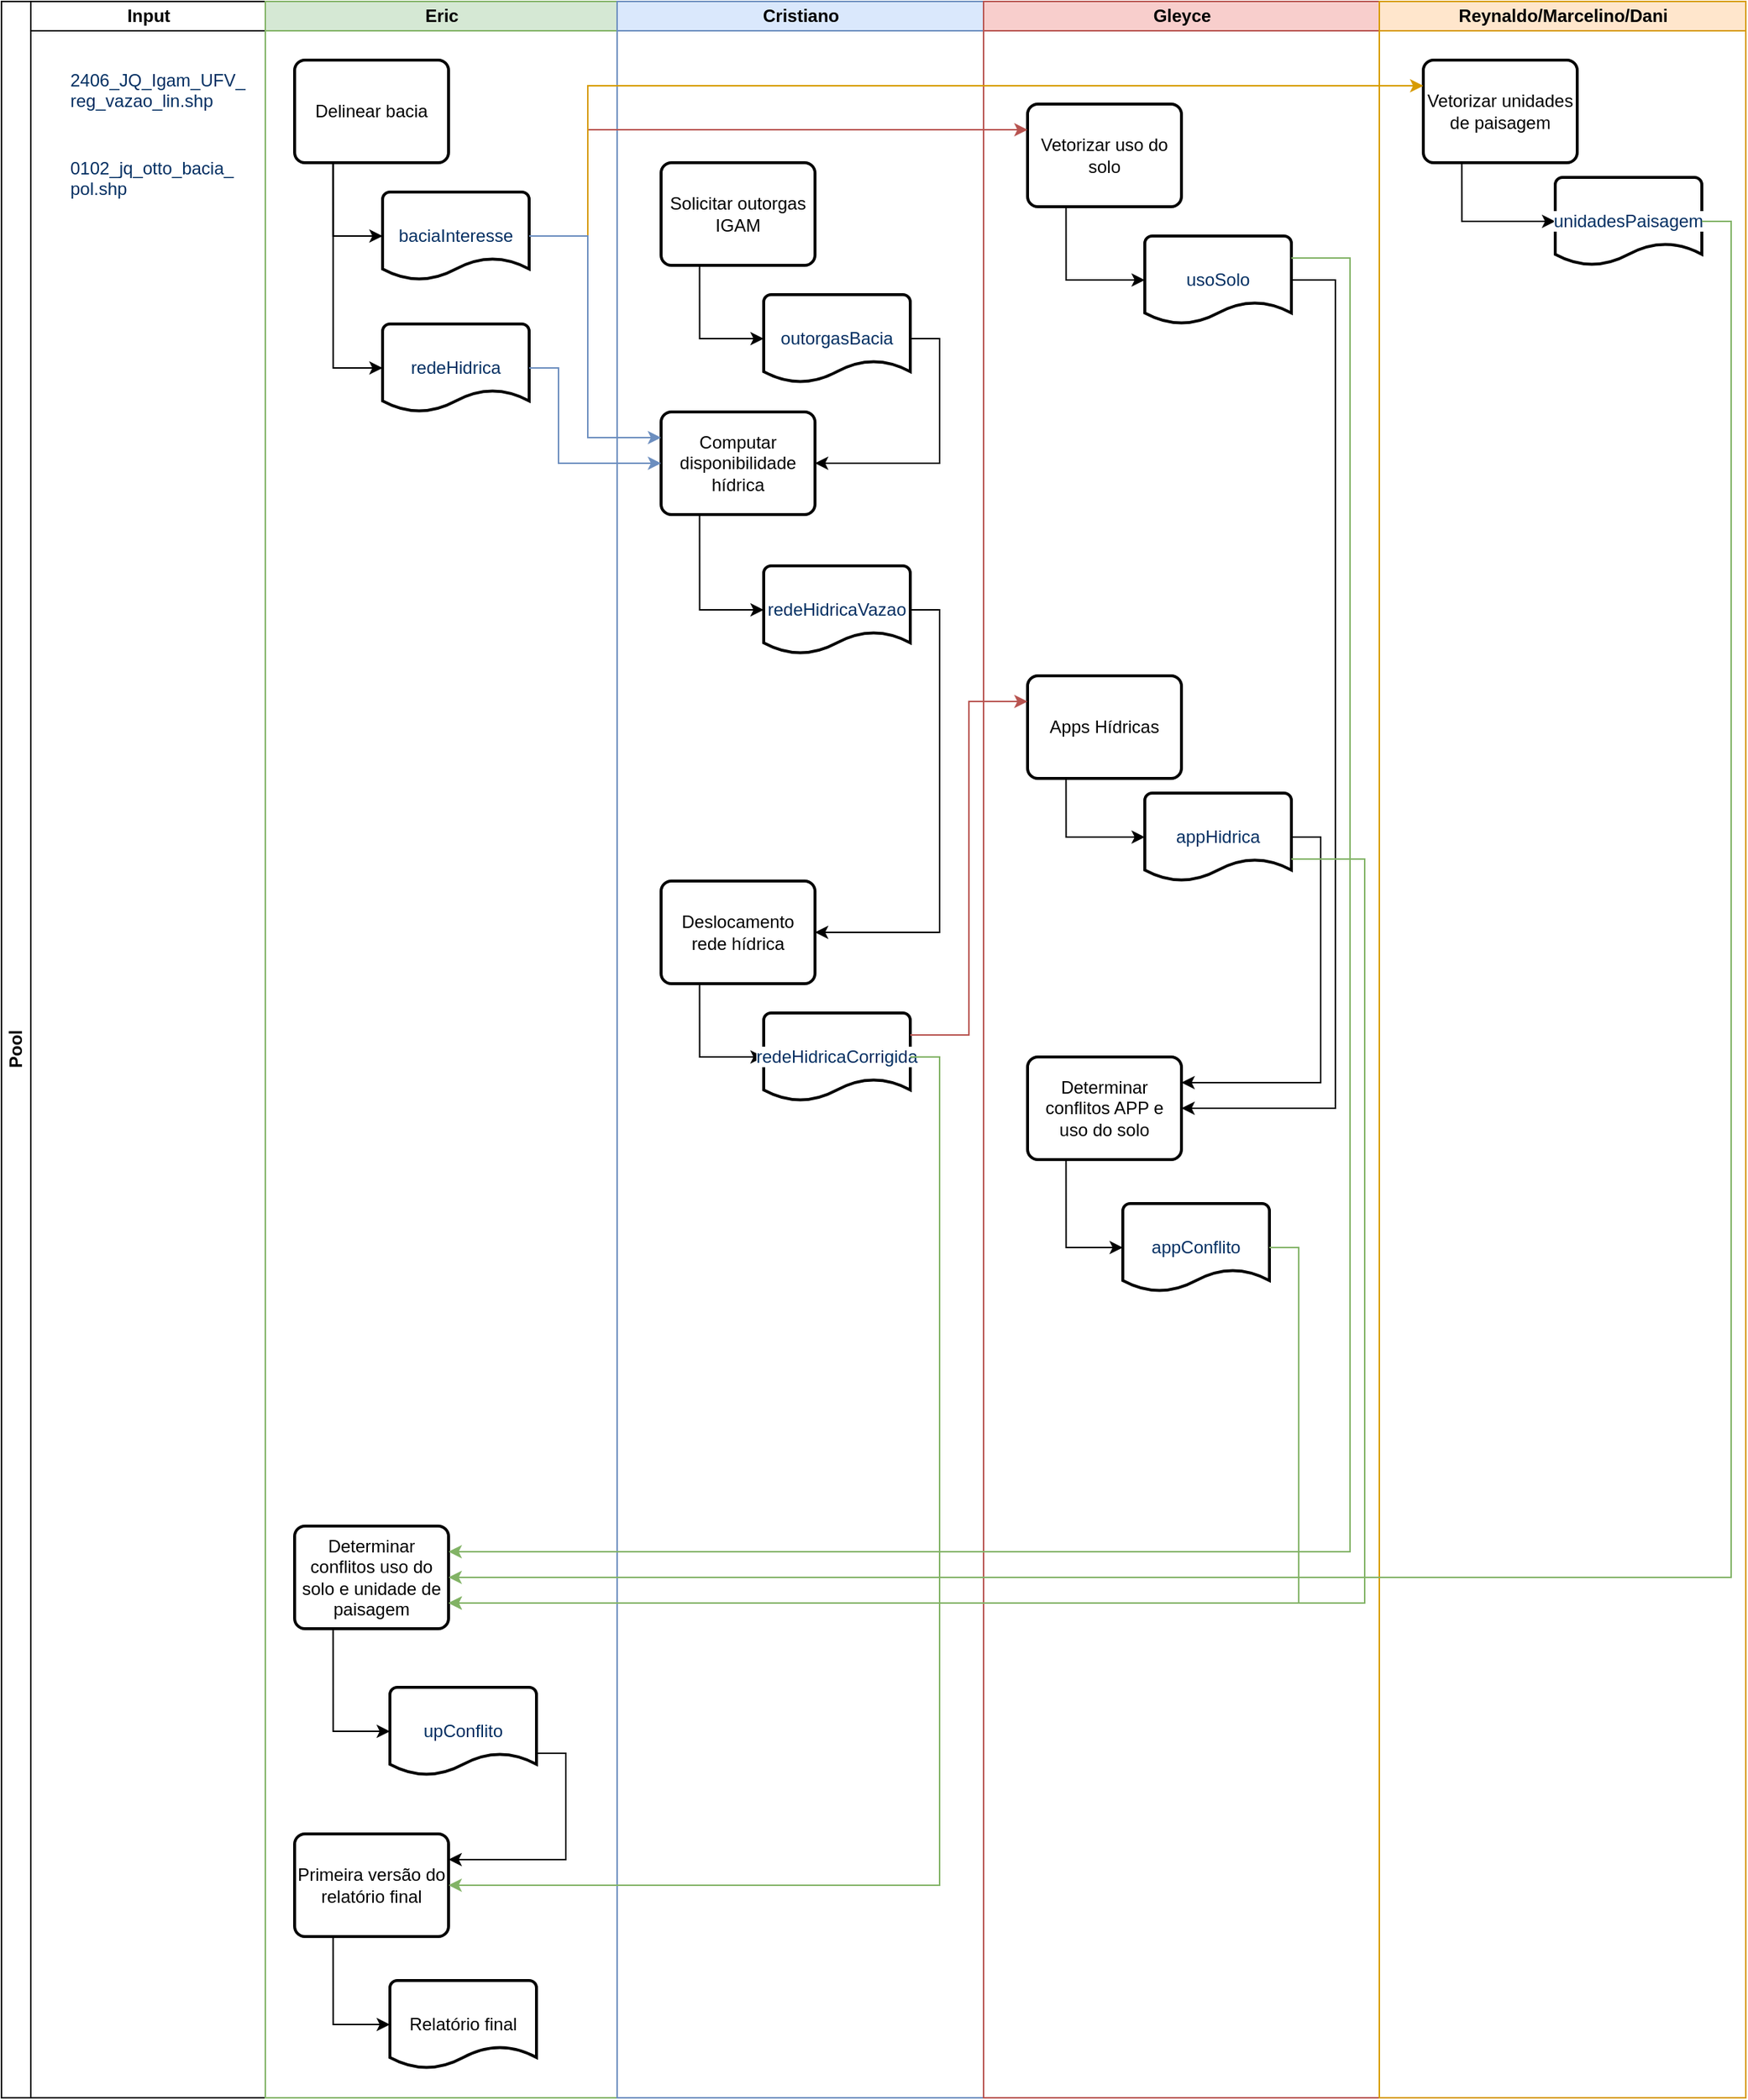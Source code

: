 <mxfile version="13.0.9" type="device"><diagram id="E5BUOdHaElfJGiyKUYo-" name="Page-1"><mxGraphModel dx="1447" dy="875" grid="1" gridSize="10" guides="1" tooltips="1" connect="1" arrows="1" fold="1" page="1" pageScale="1" pageWidth="827" pageHeight="1169" math="0" shadow="0"><root><mxCell id="0"/><mxCell id="1" parent="0"/><mxCell id="1Nt9l9xLJswXvA9QgfVn-12" value="Pool" style="swimlane;html=1;childLayout=stackLayout;resizeParent=1;resizeParentMax=0;startSize=20;horizontal=0;horizontalStack=1;" vertex="1" parent="1"><mxGeometry x="20" y="80" width="1190" height="1430" as="geometry"/></mxCell><mxCell id="1Nt9l9xLJswXvA9QgfVn-13" value="Input" style="swimlane;html=1;startSize=20;" vertex="1" parent="1Nt9l9xLJswXvA9QgfVn-12"><mxGeometry x="20" width="160" height="1430" as="geometry"/></mxCell><mxCell id="1Nt9l9xLJswXvA9QgfVn-3" value="&lt;span style=&quot;color: rgb(3 , 47 , 98) ; font-family: , &amp;#34;consolas&amp;#34; , &amp;#34;liberation mono&amp;#34; , &amp;#34;menlo&amp;#34; , monospace ; font-size: 12px ; font-style: normal ; font-weight: 400 ; letter-spacing: normal ; text-indent: 0px ; text-transform: none ; word-spacing: 0px ; background-color: rgb(255 , 255 , 255) ; float: none ; display: inline&quot;&gt;2406_JQ_Igam_UFV_&lt;br&gt;reg_vazao_lin.shp&lt;/span&gt;" style="text;whiteSpace=wrap;html=1;" vertex="1" parent="1Nt9l9xLJswXvA9QgfVn-13"><mxGeometry x="25" y="40" width="125" height="30" as="geometry"/></mxCell><mxCell id="1Nt9l9xLJswXvA9QgfVn-36" value="&lt;span style=&quot;color: rgb(3 , 47 , 98) ; font-family: , &amp;#34;consolas&amp;#34; , &amp;#34;liberation mono&amp;#34; , &amp;#34;menlo&amp;#34; , monospace ; font-size: 12px ; font-style: normal ; font-weight: 400 ; letter-spacing: normal ; text-indent: 0px ; text-transform: none ; word-spacing: 0px ; background-color: rgb(255 , 255 , 255) ; float: none ; display: inline&quot;&gt;0102_jq_otto_bacia_&lt;br&gt;pol.shp&lt;/span&gt;" style="text;whiteSpace=wrap;html=1;" vertex="1" parent="1Nt9l9xLJswXvA9QgfVn-13"><mxGeometry x="25" y="100" width="125" height="30" as="geometry"/></mxCell><mxCell id="1Nt9l9xLJswXvA9QgfVn-14" value="Eric" style="swimlane;html=1;startSize=20;fillColor=#d5e8d4;strokeColor=#82b366;" vertex="1" parent="1Nt9l9xLJswXvA9QgfVn-12"><mxGeometry x="180" width="240" height="1430" as="geometry"/></mxCell><mxCell id="1Nt9l9xLJswXvA9QgfVn-46" style="edgeStyle=orthogonalEdgeStyle;rounded=0;orthogonalLoop=1;jettySize=auto;html=1;exitX=0.25;exitY=1;exitDx=0;exitDy=0;entryX=0;entryY=0.5;entryDx=0;entryDy=0;entryPerimeter=0;" edge="1" parent="1Nt9l9xLJswXvA9QgfVn-14" source="1Nt9l9xLJswXvA9QgfVn-9" target="1Nt9l9xLJswXvA9QgfVn-10"><mxGeometry relative="1" as="geometry"/></mxCell><mxCell id="1Nt9l9xLJswXvA9QgfVn-47" style="edgeStyle=orthogonalEdgeStyle;rounded=0;orthogonalLoop=1;jettySize=auto;html=1;exitX=0.25;exitY=1;exitDx=0;exitDy=0;entryX=0;entryY=0.5;entryDx=0;entryDy=0;entryPerimeter=0;" edge="1" parent="1Nt9l9xLJswXvA9QgfVn-14" source="1Nt9l9xLJswXvA9QgfVn-9" target="1Nt9l9xLJswXvA9QgfVn-11"><mxGeometry relative="1" as="geometry"/></mxCell><mxCell id="1Nt9l9xLJswXvA9QgfVn-68" style="edgeStyle=orthogonalEdgeStyle;rounded=0;orthogonalLoop=1;jettySize=auto;html=1;exitX=0.25;exitY=1;exitDx=0;exitDy=0;entryX=0;entryY=0.5;entryDx=0;entryDy=0;entryPerimeter=0;" edge="1" parent="1Nt9l9xLJswXvA9QgfVn-14" source="1Nt9l9xLJswXvA9QgfVn-37" target="1Nt9l9xLJswXvA9QgfVn-45"><mxGeometry relative="1" as="geometry"/></mxCell><mxCell id="1Nt9l9xLJswXvA9QgfVn-79" style="edgeStyle=orthogonalEdgeStyle;rounded=0;orthogonalLoop=1;jettySize=auto;html=1;exitX=0.25;exitY=1;exitDx=0;exitDy=0;entryX=0;entryY=0.5;entryDx=0;entryDy=0;entryPerimeter=0;" edge="1" parent="1Nt9l9xLJswXvA9QgfVn-14" source="1Nt9l9xLJswXvA9QgfVn-78" target="1Nt9l9xLJswXvA9QgfVn-74"><mxGeometry relative="1" as="geometry"/></mxCell><mxCell id="1Nt9l9xLJswXvA9QgfVn-78" value="Primeira versão do relatório final" style="rounded=1;whiteSpace=wrap;html=1;absoluteArcSize=1;arcSize=14;strokeWidth=2;" vertex="1" parent="1Nt9l9xLJswXvA9QgfVn-14"><mxGeometry x="20" y="1250" width="105" height="70" as="geometry"/></mxCell><mxCell id="1Nt9l9xLJswXvA9QgfVn-37" value="Determinar conflitos uso do solo e unidade de paisagem" style="rounded=1;whiteSpace=wrap;html=1;absoluteArcSize=1;arcSize=14;strokeWidth=2;" vertex="1" parent="1Nt9l9xLJswXvA9QgfVn-14"><mxGeometry x="20" y="1040" width="105" height="70" as="geometry"/></mxCell><mxCell id="1Nt9l9xLJswXvA9QgfVn-74" value="Relatório final" style="strokeWidth=2;html=1;shape=mxgraph.flowchart.document2;whiteSpace=wrap;size=0.25;" vertex="1" parent="1Nt9l9xLJswXvA9QgfVn-14"><mxGeometry x="85" y="1350" width="100" height="60" as="geometry"/></mxCell><mxCell id="1Nt9l9xLJswXvA9QgfVn-80" style="edgeStyle=orthogonalEdgeStyle;rounded=0;orthogonalLoop=1;jettySize=auto;html=1;exitX=1;exitY=0.75;exitDx=0;exitDy=0;exitPerimeter=0;entryX=1;entryY=0.25;entryDx=0;entryDy=0;" edge="1" parent="1Nt9l9xLJswXvA9QgfVn-14" source="1Nt9l9xLJswXvA9QgfVn-45" target="1Nt9l9xLJswXvA9QgfVn-78"><mxGeometry relative="1" as="geometry"/></mxCell><mxCell id="1Nt9l9xLJswXvA9QgfVn-45" value="&lt;font color=&quot;#032f62&quot;&gt;&lt;span style=&quot;background-color: rgb(255 , 255 , 255)&quot;&gt;upConflito&lt;/span&gt;&lt;/font&gt;" style="strokeWidth=2;html=1;shape=mxgraph.flowchart.document2;whiteSpace=wrap;size=0.25;" vertex="1" parent="1Nt9l9xLJswXvA9QgfVn-14"><mxGeometry x="85" y="1150" width="100" height="60" as="geometry"/></mxCell><mxCell id="1Nt9l9xLJswXvA9QgfVn-9" value="Delinear bacia" style="rounded=1;whiteSpace=wrap;html=1;absoluteArcSize=1;arcSize=14;strokeWidth=2;" vertex="1" parent="1Nt9l9xLJswXvA9QgfVn-14"><mxGeometry x="20" y="40" width="105" height="70" as="geometry"/></mxCell><mxCell id="1Nt9l9xLJswXvA9QgfVn-10" value="&lt;span style=&quot;color: rgb(3 , 47 , 98) ; font-family: , &amp;#34;consolas&amp;#34; , &amp;#34;liberation mono&amp;#34; , &amp;#34;menlo&amp;#34; , monospace ; font-size: 12px ; font-style: normal ; font-weight: 400 ; letter-spacing: normal ; text-indent: 0px ; text-transform: none ; word-spacing: 0px ; background-color: rgb(255 , 255 , 255) ; float: none ; display: inline&quot;&gt;baciaInteresse&lt;/span&gt;" style="strokeWidth=2;html=1;shape=mxgraph.flowchart.document2;whiteSpace=wrap;size=0.25;" vertex="1" parent="1Nt9l9xLJswXvA9QgfVn-14"><mxGeometry x="80" y="130" width="100" height="60" as="geometry"/></mxCell><mxCell id="1Nt9l9xLJswXvA9QgfVn-11" value="&lt;span style=&quot;color: rgb(3 , 47 , 98) ; font-family: , &amp;#34;consolas&amp;#34; , &amp;#34;liberation mono&amp;#34; , &amp;#34;menlo&amp;#34; , monospace ; background-color: rgb(255 , 255 , 255)&quot;&gt;redeHidrica&lt;/span&gt;" style="strokeWidth=2;html=1;shape=mxgraph.flowchart.document2;whiteSpace=wrap;size=0.25;" vertex="1" parent="1Nt9l9xLJswXvA9QgfVn-14"><mxGeometry x="80" y="220" width="100" height="60" as="geometry"/></mxCell><mxCell id="1Nt9l9xLJswXvA9QgfVn-15" value="Cristiano" style="swimlane;html=1;startSize=20;fillColor=#dae8fc;strokeColor=#6c8ebf;" vertex="1" parent="1Nt9l9xLJswXvA9QgfVn-12"><mxGeometry x="420" width="250" height="1430" as="geometry"/></mxCell><mxCell id="1Nt9l9xLJswXvA9QgfVn-53" style="edgeStyle=orthogonalEdgeStyle;rounded=0;orthogonalLoop=1;jettySize=auto;html=1;exitX=0.25;exitY=1;exitDx=0;exitDy=0;entryX=0;entryY=0.5;entryDx=0;entryDy=0;entryPerimeter=0;" edge="1" parent="1Nt9l9xLJswXvA9QgfVn-15" source="1Nt9l9xLJswXvA9QgfVn-25" target="1Nt9l9xLJswXvA9QgfVn-24"><mxGeometry relative="1" as="geometry"/></mxCell><mxCell id="1Nt9l9xLJswXvA9QgfVn-25" value="Computar disponibilidade hídrica" style="rounded=1;whiteSpace=wrap;html=1;absoluteArcSize=1;arcSize=14;strokeWidth=2;" vertex="1" parent="1Nt9l9xLJswXvA9QgfVn-15"><mxGeometry x="30" y="280" width="105" height="70" as="geometry"/></mxCell><mxCell id="1Nt9l9xLJswXvA9QgfVn-55" style="edgeStyle=orthogonalEdgeStyle;rounded=0;orthogonalLoop=1;jettySize=auto;html=1;exitX=1;exitY=0.5;exitDx=0;exitDy=0;exitPerimeter=0;entryX=1;entryY=0.5;entryDx=0;entryDy=0;" edge="1" parent="1Nt9l9xLJswXvA9QgfVn-15" source="1Nt9l9xLJswXvA9QgfVn-24" target="1Nt9l9xLJswXvA9QgfVn-21"><mxGeometry relative="1" as="geometry"/></mxCell><mxCell id="1Nt9l9xLJswXvA9QgfVn-24" value="&lt;span style=&quot;color: rgb(3 , 47 , 98) ; font-family: , &amp;#34;consolas&amp;#34; , &amp;#34;liberation mono&amp;#34; , &amp;#34;menlo&amp;#34; , monospace ; background-color: rgb(255 , 255 , 255)&quot;&gt;redeHidricaVazao&lt;br&gt;&lt;/span&gt;" style="strokeWidth=2;html=1;shape=mxgraph.flowchart.document2;whiteSpace=wrap;size=0.25;" vertex="1" parent="1Nt9l9xLJswXvA9QgfVn-15"><mxGeometry x="100" y="385" width="100" height="60" as="geometry"/></mxCell><mxCell id="1Nt9l9xLJswXvA9QgfVn-54" style="edgeStyle=orthogonalEdgeStyle;rounded=0;orthogonalLoop=1;jettySize=auto;html=1;exitX=1;exitY=0.5;exitDx=0;exitDy=0;exitPerimeter=0;entryX=1;entryY=0.5;entryDx=0;entryDy=0;" edge="1" parent="1Nt9l9xLJswXvA9QgfVn-15" source="1Nt9l9xLJswXvA9QgfVn-23" target="1Nt9l9xLJswXvA9QgfVn-25"><mxGeometry relative="1" as="geometry"/></mxCell><mxCell id="1Nt9l9xLJswXvA9QgfVn-23" value="&lt;font color=&quot;#032f62&quot;&gt;outorgasBacia&lt;/font&gt;" style="strokeWidth=2;html=1;shape=mxgraph.flowchart.document2;whiteSpace=wrap;size=0.25;" vertex="1" parent="1Nt9l9xLJswXvA9QgfVn-15"><mxGeometry x="100" y="200" width="100" height="60" as="geometry"/></mxCell><mxCell id="1Nt9l9xLJswXvA9QgfVn-52" style="edgeStyle=orthogonalEdgeStyle;rounded=0;orthogonalLoop=1;jettySize=auto;html=1;exitX=0.25;exitY=1;exitDx=0;exitDy=0;entryX=0;entryY=0.5;entryDx=0;entryDy=0;entryPerimeter=0;" edge="1" parent="1Nt9l9xLJswXvA9QgfVn-15" source="1Nt9l9xLJswXvA9QgfVn-22" target="1Nt9l9xLJswXvA9QgfVn-23"><mxGeometry relative="1" as="geometry"/></mxCell><mxCell id="1Nt9l9xLJswXvA9QgfVn-22" value="Solicitar outorgas IGAM" style="rounded=1;whiteSpace=wrap;html=1;absoluteArcSize=1;arcSize=14;strokeWidth=2;" vertex="1" parent="1Nt9l9xLJswXvA9QgfVn-15"><mxGeometry x="30" y="110" width="105" height="70" as="geometry"/></mxCell><mxCell id="1Nt9l9xLJswXvA9QgfVn-56" style="edgeStyle=orthogonalEdgeStyle;rounded=0;orthogonalLoop=1;jettySize=auto;html=1;exitX=0.25;exitY=1;exitDx=0;exitDy=0;entryX=0;entryY=0.5;entryDx=0;entryDy=0;entryPerimeter=0;" edge="1" parent="1Nt9l9xLJswXvA9QgfVn-15" source="1Nt9l9xLJswXvA9QgfVn-21" target="1Nt9l9xLJswXvA9QgfVn-28"><mxGeometry relative="1" as="geometry"/></mxCell><mxCell id="1Nt9l9xLJswXvA9QgfVn-21" value="Deslocamento rede hídrica" style="rounded=1;whiteSpace=wrap;html=1;absoluteArcSize=1;arcSize=14;strokeWidth=2;" vertex="1" parent="1Nt9l9xLJswXvA9QgfVn-15"><mxGeometry x="30" y="600" width="105" height="70" as="geometry"/></mxCell><mxCell id="1Nt9l9xLJswXvA9QgfVn-28" value="&lt;span style=&quot;color: rgb(3 , 47 , 98) ; font-family: , &amp;#34;consolas&amp;#34; , &amp;#34;liberation mono&amp;#34; , &amp;#34;menlo&amp;#34; , monospace ; background-color: rgb(255 , 255 , 255)&quot;&gt;redeHidricaCorrigida&lt;br&gt;&lt;/span&gt;" style="strokeWidth=2;html=1;shape=mxgraph.flowchart.document2;whiteSpace=wrap;size=0.25;" vertex="1" parent="1Nt9l9xLJswXvA9QgfVn-15"><mxGeometry x="100" y="690" width="100" height="60" as="geometry"/></mxCell><mxCell id="1Nt9l9xLJswXvA9QgfVn-19" value="Gleyce" style="swimlane;html=1;startSize=20;fillColor=#f8cecc;strokeColor=#b85450;" vertex="1" parent="1Nt9l9xLJswXvA9QgfVn-12"><mxGeometry x="670" width="270" height="1430" as="geometry"/></mxCell><mxCell id="1Nt9l9xLJswXvA9QgfVn-58" style="edgeStyle=orthogonalEdgeStyle;rounded=0;orthogonalLoop=1;jettySize=auto;html=1;exitX=0.25;exitY=1;exitDx=0;exitDy=0;entryX=0;entryY=0.5;entryDx=0;entryDy=0;entryPerimeter=0;" edge="1" parent="1Nt9l9xLJswXvA9QgfVn-19" source="1Nt9l9xLJswXvA9QgfVn-30" target="1Nt9l9xLJswXvA9QgfVn-33"><mxGeometry relative="1" as="geometry"/></mxCell><mxCell id="1Nt9l9xLJswXvA9QgfVn-38" value="&lt;span style=&quot;color: rgb(3 , 47 , 98) ; font-family: , &amp;#34;consolas&amp;#34; , &amp;#34;liberation mono&amp;#34; , &amp;#34;menlo&amp;#34; , monospace ; background-color: rgb(255 , 255 , 255)&quot;&gt;appConflito&lt;/span&gt;" style="strokeWidth=2;html=1;shape=mxgraph.flowchart.document2;whiteSpace=wrap;size=0.25;" vertex="1" parent="1Nt9l9xLJswXvA9QgfVn-19"><mxGeometry x="95" y="820" width="100" height="60" as="geometry"/></mxCell><mxCell id="1Nt9l9xLJswXvA9QgfVn-65" style="edgeStyle=orthogonalEdgeStyle;rounded=0;orthogonalLoop=1;jettySize=auto;html=1;exitX=0.25;exitY=1;exitDx=0;exitDy=0;entryX=0;entryY=0.5;entryDx=0;entryDy=0;entryPerimeter=0;" edge="1" parent="1Nt9l9xLJswXvA9QgfVn-19" source="1Nt9l9xLJswXvA9QgfVn-35" target="1Nt9l9xLJswXvA9QgfVn-38"><mxGeometry relative="1" as="geometry"/></mxCell><mxCell id="1Nt9l9xLJswXvA9QgfVn-35" value="Determinar conflitos APP e uso do solo" style="rounded=1;whiteSpace=wrap;html=1;absoluteArcSize=1;arcSize=14;strokeWidth=2;" vertex="1" parent="1Nt9l9xLJswXvA9QgfVn-19"><mxGeometry x="30" y="720" width="105" height="70" as="geometry"/></mxCell><mxCell id="1Nt9l9xLJswXvA9QgfVn-30" value="Apps Hídricas" style="rounded=1;whiteSpace=wrap;html=1;absoluteArcSize=1;arcSize=14;strokeWidth=2;" vertex="1" parent="1Nt9l9xLJswXvA9QgfVn-19"><mxGeometry x="30" y="460" width="105" height="70" as="geometry"/></mxCell><mxCell id="1Nt9l9xLJswXvA9QgfVn-59" style="edgeStyle=orthogonalEdgeStyle;rounded=0;orthogonalLoop=1;jettySize=auto;html=1;exitX=0.25;exitY=1;exitDx=0;exitDy=0;entryX=0;entryY=0.5;entryDx=0;entryDy=0;entryPerimeter=0;" edge="1" parent="1Nt9l9xLJswXvA9QgfVn-19" source="1Nt9l9xLJswXvA9QgfVn-29" target="1Nt9l9xLJswXvA9QgfVn-32"><mxGeometry relative="1" as="geometry"/></mxCell><mxCell id="1Nt9l9xLJswXvA9QgfVn-29" value="Vetorizar uso do solo" style="rounded=1;whiteSpace=wrap;html=1;absoluteArcSize=1;arcSize=14;strokeWidth=2;" vertex="1" parent="1Nt9l9xLJswXvA9QgfVn-19"><mxGeometry x="30" y="70" width="105" height="70" as="geometry"/></mxCell><mxCell id="1Nt9l9xLJswXvA9QgfVn-63" style="edgeStyle=orthogonalEdgeStyle;rounded=0;orthogonalLoop=1;jettySize=auto;html=1;exitX=1;exitY=0.5;exitDx=0;exitDy=0;exitPerimeter=0;entryX=1;entryY=0.5;entryDx=0;entryDy=0;" edge="1" parent="1Nt9l9xLJswXvA9QgfVn-19" source="1Nt9l9xLJswXvA9QgfVn-32" target="1Nt9l9xLJswXvA9QgfVn-35"><mxGeometry relative="1" as="geometry"><Array as="points"><mxPoint x="240" y="190"/><mxPoint x="240" y="755"/></Array></mxGeometry></mxCell><mxCell id="1Nt9l9xLJswXvA9QgfVn-32" value="&lt;span style=&quot;color: rgb(3 , 47 , 98) ; font-family: , &amp;#34;consolas&amp;#34; , &amp;#34;liberation mono&amp;#34; , &amp;#34;menlo&amp;#34; , monospace ; background-color: rgb(255 , 255 , 255)&quot;&gt;usoSolo&lt;br&gt;&lt;/span&gt;" style="strokeWidth=2;html=1;shape=mxgraph.flowchart.document2;whiteSpace=wrap;size=0.25;" vertex="1" parent="1Nt9l9xLJswXvA9QgfVn-19"><mxGeometry x="110" y="160" width="100" height="60" as="geometry"/></mxCell><mxCell id="1Nt9l9xLJswXvA9QgfVn-72" style="edgeStyle=orthogonalEdgeStyle;rounded=0;orthogonalLoop=1;jettySize=auto;html=1;exitX=1;exitY=0.5;exitDx=0;exitDy=0;exitPerimeter=0;entryX=1;entryY=0.25;entryDx=0;entryDy=0;" edge="1" parent="1Nt9l9xLJswXvA9QgfVn-19" source="1Nt9l9xLJswXvA9QgfVn-33" target="1Nt9l9xLJswXvA9QgfVn-35"><mxGeometry relative="1" as="geometry"/></mxCell><mxCell id="1Nt9l9xLJswXvA9QgfVn-33" value="&lt;span style=&quot;color: rgb(3 , 47 , 98) ; font-family: , &amp;#34;consolas&amp;#34; , &amp;#34;liberation mono&amp;#34; , &amp;#34;menlo&amp;#34; , monospace ; background-color: rgb(255 , 255 , 255)&quot;&gt;appHidrica&lt;br&gt;&lt;/span&gt;" style="strokeWidth=2;html=1;shape=mxgraph.flowchart.document2;whiteSpace=wrap;size=0.25;" vertex="1" parent="1Nt9l9xLJswXvA9QgfVn-19"><mxGeometry x="110" y="540" width="100" height="60" as="geometry"/></mxCell><mxCell id="1Nt9l9xLJswXvA9QgfVn-20" value="Reynaldo/Marcelino/Dani" style="swimlane;html=1;startSize=20;fillColor=#ffe6cc;strokeColor=#d79b00;" vertex="1" parent="1Nt9l9xLJswXvA9QgfVn-12"><mxGeometry x="940" width="250" height="1430" as="geometry"/></mxCell><mxCell id="1Nt9l9xLJswXvA9QgfVn-62" style="edgeStyle=orthogonalEdgeStyle;rounded=0;orthogonalLoop=1;jettySize=auto;html=1;exitX=0.25;exitY=1;exitDx=0;exitDy=0;entryX=0;entryY=0.5;entryDx=0;entryDy=0;entryPerimeter=0;" edge="1" parent="1Nt9l9xLJswXvA9QgfVn-20" source="1Nt9l9xLJswXvA9QgfVn-31" target="1Nt9l9xLJswXvA9QgfVn-34"><mxGeometry relative="1" as="geometry"/></mxCell><mxCell id="1Nt9l9xLJswXvA9QgfVn-31" value="Vetorizar unidades de paisagem" style="rounded=1;whiteSpace=wrap;html=1;absoluteArcSize=1;arcSize=14;strokeWidth=2;" vertex="1" parent="1Nt9l9xLJswXvA9QgfVn-20"><mxGeometry x="30" y="40" width="105" height="70" as="geometry"/></mxCell><mxCell id="1Nt9l9xLJswXvA9QgfVn-34" value="&lt;span style=&quot;color: rgb(3 , 47 , 98) ; font-family: , &amp;#34;consolas&amp;#34; , &amp;#34;liberation mono&amp;#34; , &amp;#34;menlo&amp;#34; , monospace ; background-color: rgb(255 , 255 , 255)&quot;&gt;unidadesPaisagem&lt;br&gt;&lt;/span&gt;" style="strokeWidth=2;html=1;shape=mxgraph.flowchart.document2;whiteSpace=wrap;size=0.25;" vertex="1" parent="1Nt9l9xLJswXvA9QgfVn-20"><mxGeometry x="120" y="120" width="100" height="60" as="geometry"/></mxCell><mxCell id="1Nt9l9xLJswXvA9QgfVn-49" style="edgeStyle=orthogonalEdgeStyle;rounded=0;orthogonalLoop=1;jettySize=auto;html=1;exitX=1;exitY=0.5;exitDx=0;exitDy=0;exitPerimeter=0;entryX=0;entryY=0.5;entryDx=0;entryDy=0;fillColor=#dae8fc;strokeColor=#6c8ebf;" edge="1" parent="1Nt9l9xLJswXvA9QgfVn-12" source="1Nt9l9xLJswXvA9QgfVn-11" target="1Nt9l9xLJswXvA9QgfVn-25"><mxGeometry relative="1" as="geometry"><Array as="points"><mxPoint x="380" y="250"/><mxPoint x="380" y="315"/></Array></mxGeometry></mxCell><mxCell id="1Nt9l9xLJswXvA9QgfVn-60" style="edgeStyle=orthogonalEdgeStyle;rounded=0;orthogonalLoop=1;jettySize=auto;html=1;exitX=1;exitY=0.5;exitDx=0;exitDy=0;exitPerimeter=0;entryX=0;entryY=0.25;entryDx=0;entryDy=0;fillColor=#f8cecc;strokeColor=#b85450;" edge="1" parent="1Nt9l9xLJswXvA9QgfVn-12" source="1Nt9l9xLJswXvA9QgfVn-10" target="1Nt9l9xLJswXvA9QgfVn-29"><mxGeometry relative="1" as="geometry"><Array as="points"><mxPoint x="400" y="160"/><mxPoint x="400" y="88"/></Array></mxGeometry></mxCell><mxCell id="1Nt9l9xLJswXvA9QgfVn-61" style="edgeStyle=orthogonalEdgeStyle;rounded=0;orthogonalLoop=1;jettySize=auto;html=1;exitX=1;exitY=0.5;exitDx=0;exitDy=0;exitPerimeter=0;entryX=0;entryY=0.25;entryDx=0;entryDy=0;fillColor=#ffe6cc;strokeColor=#d79b00;" edge="1" parent="1Nt9l9xLJswXvA9QgfVn-12" source="1Nt9l9xLJswXvA9QgfVn-10" target="1Nt9l9xLJswXvA9QgfVn-31"><mxGeometry relative="1" as="geometry"><Array as="points"><mxPoint x="400" y="160"/><mxPoint x="400" y="58"/></Array></mxGeometry></mxCell><mxCell id="1Nt9l9xLJswXvA9QgfVn-67" style="edgeStyle=orthogonalEdgeStyle;rounded=0;orthogonalLoop=1;jettySize=auto;html=1;exitX=1;exitY=0.5;exitDx=0;exitDy=0;exitPerimeter=0;entryX=1;entryY=0.5;entryDx=0;entryDy=0;fillColor=#d5e8d4;strokeColor=#82b366;" edge="1" parent="1Nt9l9xLJswXvA9QgfVn-12" source="1Nt9l9xLJswXvA9QgfVn-34" target="1Nt9l9xLJswXvA9QgfVn-37"><mxGeometry relative="1" as="geometry"/></mxCell><mxCell id="1Nt9l9xLJswXvA9QgfVn-70" style="edgeStyle=orthogonalEdgeStyle;rounded=0;orthogonalLoop=1;jettySize=auto;html=1;exitX=1;exitY=0.5;exitDx=0;exitDy=0;exitPerimeter=0;entryX=0;entryY=0.25;entryDx=0;entryDy=0;fillColor=#dae8fc;strokeColor=#6c8ebf;" edge="1" parent="1Nt9l9xLJswXvA9QgfVn-12" source="1Nt9l9xLJswXvA9QgfVn-10" target="1Nt9l9xLJswXvA9QgfVn-25"><mxGeometry relative="1" as="geometry"><Array as="points"><mxPoint x="400" y="160"/><mxPoint x="400" y="298"/></Array></mxGeometry></mxCell><mxCell id="1Nt9l9xLJswXvA9QgfVn-71" style="edgeStyle=orthogonalEdgeStyle;rounded=0;orthogonalLoop=1;jettySize=auto;html=1;exitX=1;exitY=0.25;exitDx=0;exitDy=0;exitPerimeter=0;entryX=1;entryY=0.25;entryDx=0;entryDy=0;fillColor=#d5e8d4;strokeColor=#82b366;" edge="1" parent="1Nt9l9xLJswXvA9QgfVn-12" source="1Nt9l9xLJswXvA9QgfVn-32" target="1Nt9l9xLJswXvA9QgfVn-37"><mxGeometry relative="1" as="geometry"><Array as="points"><mxPoint x="920" y="175"/><mxPoint x="920" y="1058"/></Array></mxGeometry></mxCell><mxCell id="1Nt9l9xLJswXvA9QgfVn-76" style="edgeStyle=orthogonalEdgeStyle;rounded=0;orthogonalLoop=1;jettySize=auto;html=1;exitX=1;exitY=0.25;exitDx=0;exitDy=0;exitPerimeter=0;entryX=0;entryY=0.25;entryDx=0;entryDy=0;fillColor=#f8cecc;strokeColor=#b85450;" edge="1" parent="1Nt9l9xLJswXvA9QgfVn-12" source="1Nt9l9xLJswXvA9QgfVn-28" target="1Nt9l9xLJswXvA9QgfVn-30"><mxGeometry relative="1" as="geometry"/></mxCell><mxCell id="1Nt9l9xLJswXvA9QgfVn-81" style="edgeStyle=orthogonalEdgeStyle;rounded=0;orthogonalLoop=1;jettySize=auto;html=1;exitX=1;exitY=0.5;exitDx=0;exitDy=0;exitPerimeter=0;entryX=1;entryY=0.5;entryDx=0;entryDy=0;fillColor=#d5e8d4;strokeColor=#82b366;" edge="1" parent="1Nt9l9xLJswXvA9QgfVn-12" source="1Nt9l9xLJswXvA9QgfVn-28" target="1Nt9l9xLJswXvA9QgfVn-78"><mxGeometry relative="1" as="geometry"/></mxCell><mxCell id="1Nt9l9xLJswXvA9QgfVn-82" style="edgeStyle=orthogonalEdgeStyle;rounded=0;orthogonalLoop=1;jettySize=auto;html=1;exitX=1;exitY=0.5;exitDx=0;exitDy=0;exitPerimeter=0;entryX=1;entryY=0.75;entryDx=0;entryDy=0;fillColor=#d5e8d4;strokeColor=#82b366;" edge="1" parent="1Nt9l9xLJswXvA9QgfVn-12" source="1Nt9l9xLJswXvA9QgfVn-38" target="1Nt9l9xLJswXvA9QgfVn-37"><mxGeometry relative="1" as="geometry"><Array as="points"><mxPoint x="885" y="850"/><mxPoint x="885" y="1093"/></Array></mxGeometry></mxCell><mxCell id="1Nt9l9xLJswXvA9QgfVn-83" style="edgeStyle=orthogonalEdgeStyle;rounded=0;orthogonalLoop=1;jettySize=auto;html=1;exitX=1;exitY=0.75;exitDx=0;exitDy=0;exitPerimeter=0;entryX=1;entryY=0.75;entryDx=0;entryDy=0;fillColor=#d5e8d4;strokeColor=#82b366;" edge="1" parent="1Nt9l9xLJswXvA9QgfVn-12" source="1Nt9l9xLJswXvA9QgfVn-33" target="1Nt9l9xLJswXvA9QgfVn-37"><mxGeometry relative="1" as="geometry"><Array as="points"><mxPoint x="930" y="585"/><mxPoint x="930" y="1093"/></Array></mxGeometry></mxCell></root></mxGraphModel></diagram></mxfile>
